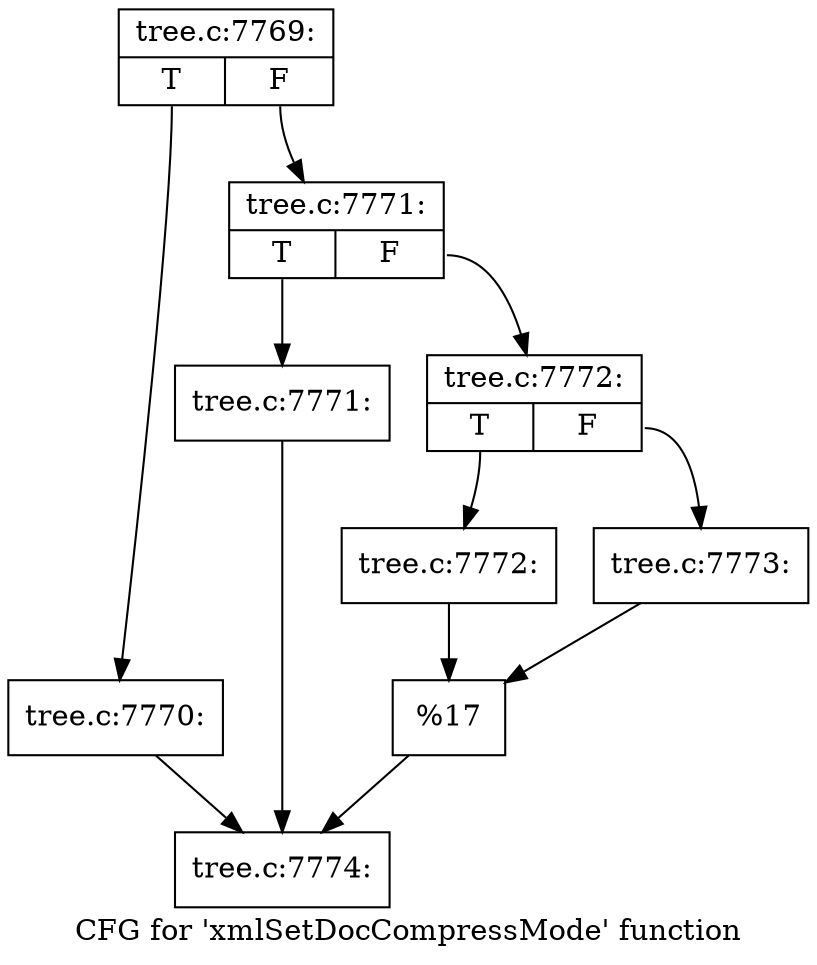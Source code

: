digraph "CFG for 'xmlSetDocCompressMode' function" {
	label="CFG for 'xmlSetDocCompressMode' function";

	Node0x55ad0be39980 [shape=record,label="{tree.c:7769:|{<s0>T|<s1>F}}"];
	Node0x55ad0be39980:s0 -> Node0x55ad0be3ab90;
	Node0x55ad0be39980:s1 -> Node0x55ad0be39a80;
	Node0x55ad0be3ab90 [shape=record,label="{tree.c:7770:}"];
	Node0x55ad0be3ab90 -> Node0x55ad0be3b940;
	Node0x55ad0be39a80 [shape=record,label="{tree.c:7771:|{<s0>T|<s1>F}}"];
	Node0x55ad0be39a80:s0 -> Node0x55ad0be3b8f0;
	Node0x55ad0be39a80:s1 -> Node0x55ad0be3b990;
	Node0x55ad0be3b8f0 [shape=record,label="{tree.c:7771:}"];
	Node0x55ad0be3b8f0 -> Node0x55ad0be3b940;
	Node0x55ad0be3b990 [shape=record,label="{tree.c:7772:|{<s0>T|<s1>F}}"];
	Node0x55ad0be3b990:s0 -> Node0x55ad0be3be80;
	Node0x55ad0be3b990:s1 -> Node0x55ad0be3bf20;
	Node0x55ad0be3be80 [shape=record,label="{tree.c:7772:}"];
	Node0x55ad0be3be80 -> Node0x55ad0be3bed0;
	Node0x55ad0be3bf20 [shape=record,label="{tree.c:7773:}"];
	Node0x55ad0be3bf20 -> Node0x55ad0be3bed0;
	Node0x55ad0be3bed0 [shape=record,label="{%17}"];
	Node0x55ad0be3bed0 -> Node0x55ad0be3b940;
	Node0x55ad0be3b940 [shape=record,label="{tree.c:7774:}"];
}
